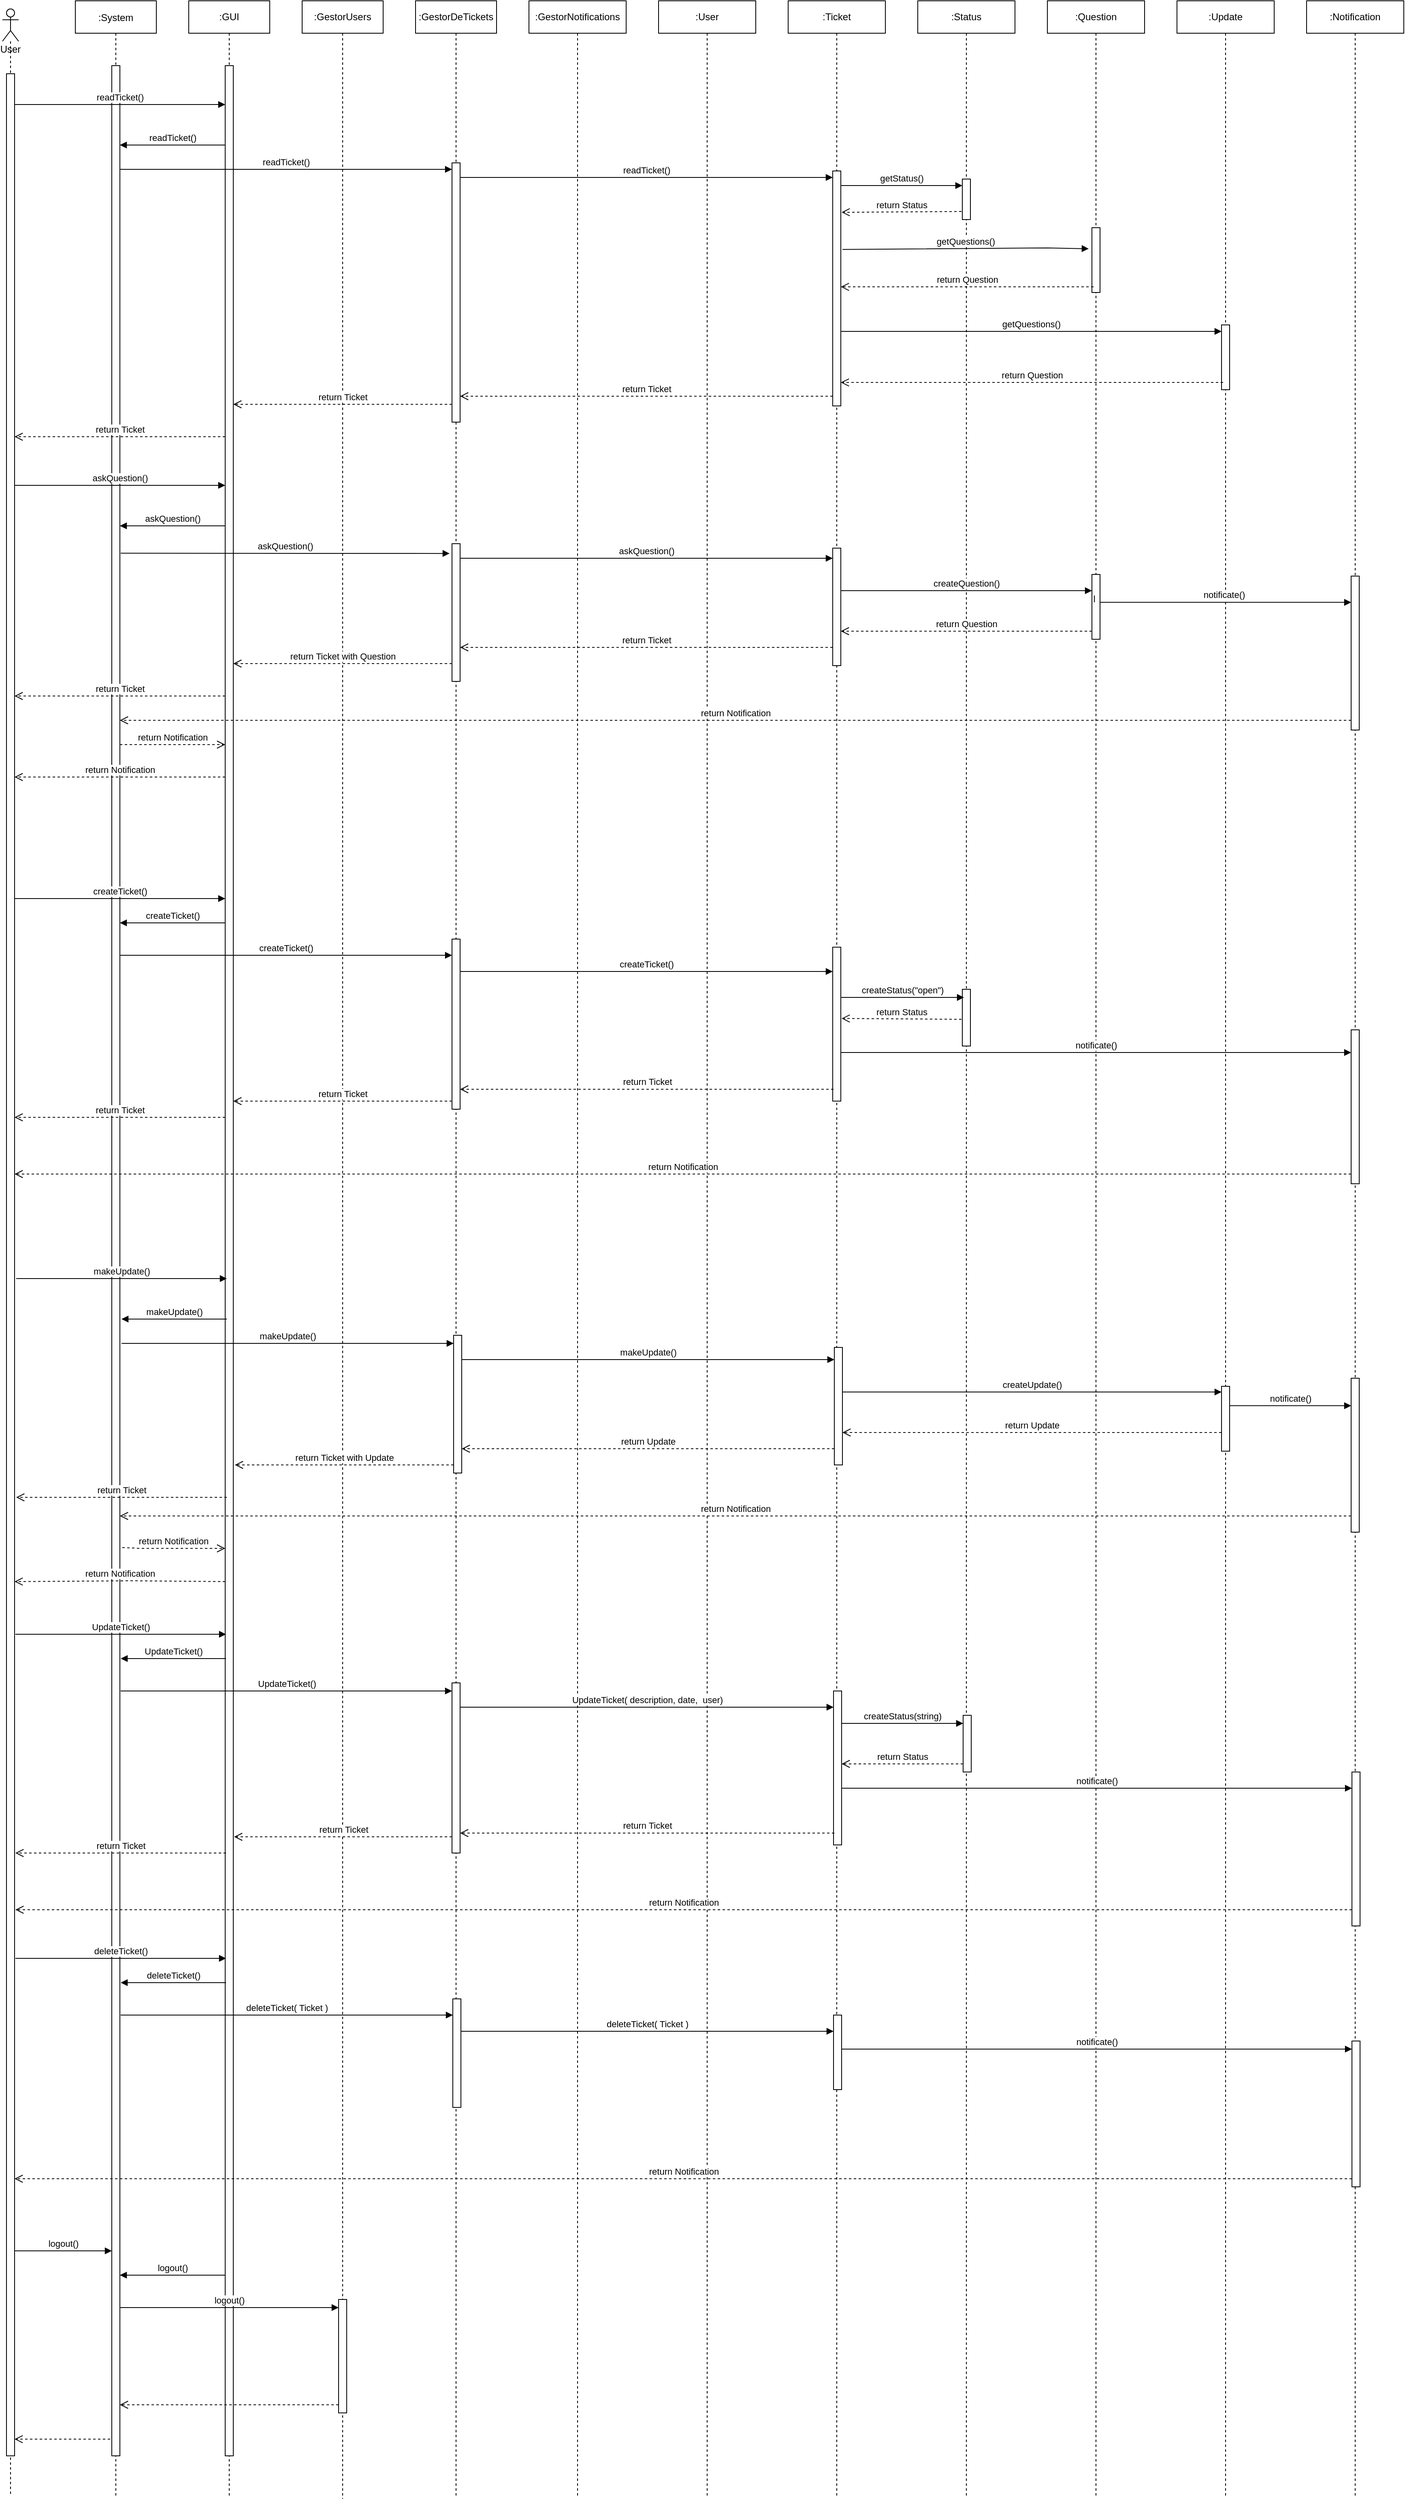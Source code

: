 <mxfile version="15.4.0" type="device"><diagram id="kgpKYQtTHZ0yAKxKKP6v" name="Page-1"><mxGraphModel dx="1541" dy="-559" grid="1" gridSize="10" guides="1" tooltips="1" connect="1" arrows="1" fold="1" page="1" pageScale="1" pageWidth="850" pageHeight="1100" math="0" shadow="0"><root><mxCell id="0"/><mxCell id="1" parent="0"/><mxCell id="5xE8X-DoThazYdW1xudr-2" value=":System" style="shape=umlLifeline;perimeter=lifelinePerimeter;container=1;collapsible=0;recursiveResize=0;rounded=0;shadow=0;strokeWidth=1;" vertex="1" parent="1"><mxGeometry y="1360" width="100" height="3080" as="geometry"/></mxCell><mxCell id="5xE8X-DoThazYdW1xudr-3" value="" style="html=1;points=[];perimeter=orthogonalPerimeter;" vertex="1" parent="5xE8X-DoThazYdW1xudr-2"><mxGeometry x="45" y="80" width="10" height="2950" as="geometry"/></mxCell><mxCell id="5xE8X-DoThazYdW1xudr-7" value=":GUI" style="shape=umlLifeline;perimeter=lifelinePerimeter;whiteSpace=wrap;html=1;container=1;collapsible=0;recursiveResize=0;outlineConnect=0;" vertex="1" parent="1"><mxGeometry x="140" y="1360" width="100" height="3080" as="geometry"/></mxCell><mxCell id="5xE8X-DoThazYdW1xudr-8" value="" style="html=1;points=[];perimeter=orthogonalPerimeter;" vertex="1" parent="5xE8X-DoThazYdW1xudr-7"><mxGeometry x="45" y="80" width="10" height="2950" as="geometry"/></mxCell><mxCell id="5xE8X-DoThazYdW1xudr-10" value="return Notification" style="html=1;verticalAlign=bottom;endArrow=open;dashed=1;endSize=8;rounded=0;" edge="1" parent="5xE8X-DoThazYdW1xudr-7"><mxGeometry relative="1" as="geometry"><mxPoint x="45" y="958" as="sourcePoint"/><mxPoint x="-215.0" y="958" as="targetPoint"/><Array as="points"><mxPoint x="-70" y="958"/></Array></mxGeometry></mxCell><mxCell id="5xE8X-DoThazYdW1xudr-11" value="return Notification" style="html=1;verticalAlign=bottom;endArrow=open;dashed=1;endSize=8;rounded=0;entryX=1;entryY=0.633;entryDx=0;entryDy=0;entryPerimeter=0;" edge="1" parent="5xE8X-DoThazYdW1xudr-7" target="5xE8X-DoThazYdW1xudr-33"><mxGeometry relative="1" as="geometry"><mxPoint x="45" y="1951" as="sourcePoint"/><mxPoint x="-215" y="1950" as="targetPoint"/><Array as="points"><mxPoint x="-70" y="1950"/></Array></mxGeometry></mxCell><mxCell id="5xE8X-DoThazYdW1xudr-13" value=":GestorUsers" style="shape=umlLifeline;perimeter=lifelinePerimeter;whiteSpace=wrap;html=1;container=1;collapsible=0;recursiveResize=0;outlineConnect=0;" vertex="1" parent="1"><mxGeometry x="280" y="1360" width="100" height="3083" as="geometry"/></mxCell><mxCell id="5xE8X-DoThazYdW1xudr-18" value=":GestorDeTickets" style="shape=umlLifeline;perimeter=lifelinePerimeter;whiteSpace=wrap;html=1;container=1;collapsible=0;recursiveResize=0;outlineConnect=0;" vertex="1" parent="1"><mxGeometry x="420" y="1360" width="100" height="3080" as="geometry"/></mxCell><mxCell id="5xE8X-DoThazYdW1xudr-21" value="" style="html=1;points=[];perimeter=orthogonalPerimeter;" vertex="1" parent="5xE8X-DoThazYdW1xudr-18"><mxGeometry x="45" y="200" width="10" height="320" as="geometry"/></mxCell><mxCell id="5xE8X-DoThazYdW1xudr-22" value="" style="html=1;points=[];perimeter=orthogonalPerimeter;" vertex="1" parent="5xE8X-DoThazYdW1xudr-18"><mxGeometry x="45" y="670" width="10" height="170" as="geometry"/></mxCell><mxCell id="5xE8X-DoThazYdW1xudr-23" value="askQuestion()" style="html=1;verticalAlign=bottom;endArrow=block;rounded=0;" edge="1" parent="5xE8X-DoThazYdW1xudr-18"><mxGeometry width="80" relative="1" as="geometry"><mxPoint x="-495" y="598" as="sourcePoint"/><mxPoint x="-235" y="598" as="targetPoint"/><Array as="points"><mxPoint x="-325" y="598"/></Array></mxGeometry></mxCell><mxCell id="5xE8X-DoThazYdW1xudr-24" value="askQuestion()" style="html=1;verticalAlign=bottom;endArrow=block;rounded=0;" edge="1" parent="5xE8X-DoThazYdW1xudr-18"><mxGeometry width="80" relative="1" as="geometry"><mxPoint x="-235" y="648" as="sourcePoint"/><mxPoint x="-365" y="648" as="targetPoint"/><Array as="points"><mxPoint x="-300" y="648"/><mxPoint x="-320" y="648"/></Array></mxGeometry></mxCell><mxCell id="5xE8X-DoThazYdW1xudr-26" value="" style="html=1;points=[];perimeter=orthogonalPerimeter;" vertex="1" parent="5xE8X-DoThazYdW1xudr-18"><mxGeometry x="45" y="1158" width="10" height="210" as="geometry"/></mxCell><mxCell id="5xE8X-DoThazYdW1xudr-114" value="" style="html=1;points=[];perimeter=orthogonalPerimeter;" vertex="1" parent="5xE8X-DoThazYdW1xudr-18"><mxGeometry x="45" y="2076" width="10" height="210" as="geometry"/></mxCell><mxCell id="5xE8X-DoThazYdW1xudr-27" value=":GestorNotifications" style="shape=umlLifeline;perimeter=lifelinePerimeter;whiteSpace=wrap;html=1;container=1;collapsible=0;recursiveResize=0;outlineConnect=0;" vertex="1" parent="1"><mxGeometry x="560" y="1360" width="120" height="3080" as="geometry"/></mxCell><mxCell id="5xE8X-DoThazYdW1xudr-32" value="User" style="shape=umlLifeline;participant=umlActor;perimeter=lifelinePerimeter;whiteSpace=wrap;html=1;container=1;collapsible=0;recursiveResize=0;verticalAlign=top;spacingTop=36;outlineConnect=0;" vertex="1" parent="1"><mxGeometry x="-90" y="1370" width="20" height="3070" as="geometry"/></mxCell><mxCell id="5xE8X-DoThazYdW1xudr-33" value="" style="html=1;points=[];perimeter=orthogonalPerimeter;" vertex="1" parent="5xE8X-DoThazYdW1xudr-32"><mxGeometry x="5" y="80" width="10" height="2940" as="geometry"/></mxCell><mxCell id="5xE8X-DoThazYdW1xudr-35" value=":User" style="shape=umlLifeline;perimeter=lifelinePerimeter;whiteSpace=wrap;html=1;container=1;collapsible=0;recursiveResize=0;outlineConnect=0;" vertex="1" parent="1"><mxGeometry x="720" y="1360" width="120" height="3080" as="geometry"/></mxCell><mxCell id="5xE8X-DoThazYdW1xudr-39" value=":Ticket" style="shape=umlLifeline;perimeter=lifelinePerimeter;whiteSpace=wrap;html=1;container=1;collapsible=0;recursiveResize=0;outlineConnect=0;" vertex="1" parent="1"><mxGeometry x="880" y="1360" width="120" height="3080" as="geometry"/></mxCell><mxCell id="5xE8X-DoThazYdW1xudr-40" value="" style="html=1;points=[];perimeter=orthogonalPerimeter;" vertex="1" parent="5xE8X-DoThazYdW1xudr-39"><mxGeometry x="55" y="210" width="10" height="290" as="geometry"/></mxCell><mxCell id="5xE8X-DoThazYdW1xudr-41" value="" style="html=1;points=[];perimeter=orthogonalPerimeter;" vertex="1" parent="5xE8X-DoThazYdW1xudr-39"><mxGeometry x="55" y="675.5" width="10" height="145" as="geometry"/></mxCell><mxCell id="5xE8X-DoThazYdW1xudr-42" value="" style="html=1;points=[];perimeter=orthogonalPerimeter;" vertex="1" parent="5xE8X-DoThazYdW1xudr-39"><mxGeometry x="55" y="1168" width="10" height="190" as="geometry"/></mxCell><mxCell id="5xE8X-DoThazYdW1xudr-43" value=":Status" style="shape=umlLifeline;perimeter=lifelinePerimeter;whiteSpace=wrap;html=1;container=1;collapsible=0;recursiveResize=0;outlineConnect=0;" vertex="1" parent="1"><mxGeometry x="1040" y="1360" width="120" height="3080" as="geometry"/></mxCell><mxCell id="5xE8X-DoThazYdW1xudr-44" value="" style="html=1;points=[];perimeter=orthogonalPerimeter;" vertex="1" parent="5xE8X-DoThazYdW1xudr-43"><mxGeometry x="55" y="220" width="10" height="50" as="geometry"/></mxCell><mxCell id="5xE8X-DoThazYdW1xudr-47" value="" style="html=1;points=[];perimeter=orthogonalPerimeter;" vertex="1" parent="5xE8X-DoThazYdW1xudr-43"><mxGeometry x="55" y="1220" width="10" height="70" as="geometry"/></mxCell><mxCell id="5xE8X-DoThazYdW1xudr-48" value="createStatus(&quot;open&quot;)" style="html=1;verticalAlign=bottom;endArrow=block;rounded=0;entryX=0.2;entryY=0.143;entryDx=0;entryDy=0;entryPerimeter=0;" edge="1" parent="5xE8X-DoThazYdW1xudr-43" target="5xE8X-DoThazYdW1xudr-47"><mxGeometry width="80" relative="1" as="geometry"><mxPoint x="-95" y="1230" as="sourcePoint"/><mxPoint x="55" y="1228" as="targetPoint"/><Array as="points"/></mxGeometry></mxCell><mxCell id="5xE8X-DoThazYdW1xudr-50" value=":Question" style="shape=umlLifeline;perimeter=lifelinePerimeter;whiteSpace=wrap;html=1;container=1;collapsible=0;recursiveResize=0;outlineConnect=0;" vertex="1" parent="1"><mxGeometry x="1200" y="1360" width="120" height="3080" as="geometry"/></mxCell><mxCell id="5xE8X-DoThazYdW1xudr-51" value="" style="html=1;points=[];perimeter=orthogonalPerimeter;" vertex="1" parent="5xE8X-DoThazYdW1xudr-50"><mxGeometry x="55" y="280" width="10" height="80" as="geometry"/></mxCell><mxCell id="5xE8X-DoThazYdW1xudr-55" value=":Update" style="shape=umlLifeline;perimeter=lifelinePerimeter;whiteSpace=wrap;html=1;container=1;collapsible=0;recursiveResize=0;outlineConnect=0;" vertex="1" parent="1"><mxGeometry x="1360" y="1360" width="120" height="3080" as="geometry"/></mxCell><mxCell id="5xE8X-DoThazYdW1xudr-56" value="" style="html=1;points=[];perimeter=orthogonalPerimeter;" vertex="1" parent="5xE8X-DoThazYdW1xudr-55"><mxGeometry x="55" y="400" width="10" height="80" as="geometry"/></mxCell><mxCell id="5xE8X-DoThazYdW1xudr-57" value="" style="html=1;points=[];perimeter=orthogonalPerimeter;" vertex="1" parent="5xE8X-DoThazYdW1xudr-55"><mxGeometry x="55" y="1710" width="10" height="80" as="geometry"/></mxCell><mxCell id="5xE8X-DoThazYdW1xudr-58" value=":Notification" style="shape=umlLifeline;perimeter=lifelinePerimeter;whiteSpace=wrap;html=1;container=1;collapsible=0;recursiveResize=0;outlineConnect=0;" vertex="1" parent="1"><mxGeometry x="1520" y="1360" width="120" height="3080" as="geometry"/></mxCell><mxCell id="5xE8X-DoThazYdW1xudr-59" value="" style="html=1;points=[];perimeter=orthogonalPerimeter;" vertex="1" parent="5xE8X-DoThazYdW1xudr-58"><mxGeometry x="55" y="710" width="10" height="190" as="geometry"/></mxCell><mxCell id="5xE8X-DoThazYdW1xudr-60" value="" style="html=1;points=[];perimeter=orthogonalPerimeter;" vertex="1" parent="5xE8X-DoThazYdW1xudr-58"><mxGeometry x="55" y="1700" width="10" height="190" as="geometry"/></mxCell><mxCell id="5xE8X-DoThazYdW1xudr-61" value="" style="html=1;points=[];perimeter=orthogonalPerimeter;" vertex="1" parent="5xE8X-DoThazYdW1xudr-58"><mxGeometry x="55" y="1270" width="10" height="190" as="geometry"/></mxCell><mxCell id="5xE8X-DoThazYdW1xudr-74" value="readTicket()" style="html=1;verticalAlign=bottom;endArrow=block;rounded=0;" edge="1" parent="1"><mxGeometry width="80" relative="1" as="geometry"><mxPoint x="-75" y="1488" as="sourcePoint"/><mxPoint x="185" y="1488" as="targetPoint"/><Array as="points"><mxPoint x="95" y="1488"/></Array></mxGeometry></mxCell><mxCell id="5xE8X-DoThazYdW1xudr-75" value="readTicket()" style="html=1;verticalAlign=bottom;endArrow=block;rounded=0;" edge="1" parent="1"><mxGeometry width="80" relative="1" as="geometry"><mxPoint x="185" y="1538" as="sourcePoint"/><mxPoint x="55" y="1538" as="targetPoint"/><Array as="points"><mxPoint x="120" y="1538"/><mxPoint x="100" y="1538"/></Array></mxGeometry></mxCell><mxCell id="5xE8X-DoThazYdW1xudr-76" value="readTicket()" style="html=1;verticalAlign=bottom;endArrow=block;rounded=0;" edge="1" parent="1" target="5xE8X-DoThazYdW1xudr-21"><mxGeometry width="80" relative="1" as="geometry"><mxPoint x="55" y="1568" as="sourcePoint"/><mxPoint x="320" y="1568" as="targetPoint"/><Array as="points"><mxPoint x="230" y="1568"/></Array></mxGeometry></mxCell><mxCell id="5xE8X-DoThazYdW1xudr-77" value="readTicket()" style="html=1;verticalAlign=bottom;endArrow=block;rounded=0;" edge="1" parent="1" source="5xE8X-DoThazYdW1xudr-21" target="5xE8X-DoThazYdW1xudr-40"><mxGeometry width="80" relative="1" as="geometry"><mxPoint x="480.0" y="1578" as="sourcePoint"/><mxPoint x="890" y="1578" as="targetPoint"/><Array as="points"><mxPoint x="655" y="1578"/></Array></mxGeometry></mxCell><mxCell id="5xE8X-DoThazYdW1xudr-78" value="getStatus()" style="html=1;verticalAlign=bottom;endArrow=block;rounded=0;" edge="1" parent="1" source="5xE8X-DoThazYdW1xudr-40" target="5xE8X-DoThazYdW1xudr-44"><mxGeometry width="80" relative="1" as="geometry"><mxPoint x="950" y="1588" as="sourcePoint"/><mxPoint x="1030" y="1558" as="targetPoint"/><Array as="points"><mxPoint x="1020" y="1588"/></Array></mxGeometry></mxCell><mxCell id="5xE8X-DoThazYdW1xudr-79" value="getQuestions()" style="html=1;verticalAlign=bottom;endArrow=block;rounded=0;" edge="1" parent="1" source="5xE8X-DoThazYdW1xudr-40" target="5xE8X-DoThazYdW1xudr-56"><mxGeometry width="80" relative="1" as="geometry"><mxPoint x="980" y="1788" as="sourcePoint"/><mxPoint x="1290" y="1788" as="targetPoint"/><Array as="points"><mxPoint x="1050" y="1768"/><mxPoint x="1350" y="1768"/></Array></mxGeometry></mxCell><mxCell id="5xE8X-DoThazYdW1xudr-80" value="return Ticket" style="html=1;verticalAlign=bottom;endArrow=open;dashed=1;endSize=8;rounded=0;" edge="1" parent="1" source="5xE8X-DoThazYdW1xudr-40" target="5xE8X-DoThazYdW1xudr-21"><mxGeometry relative="1" as="geometry"><mxPoint x="920" y="1838" as="sourcePoint"/><mxPoint x="450" y="1838" as="targetPoint"/><Array as="points"><mxPoint x="770" y="1848"/></Array></mxGeometry></mxCell><mxCell id="5xE8X-DoThazYdW1xudr-81" value="return Ticket" style="html=1;verticalAlign=bottom;endArrow=open;dashed=1;endSize=8;rounded=0;" edge="1" parent="1" source="5xE8X-DoThazYdW1xudr-21"><mxGeometry relative="1" as="geometry"><mxPoint x="945" y="1858" as="sourcePoint"/><mxPoint x="195" y="1858" as="targetPoint"/><Array as="points"><mxPoint x="330" y="1858"/></Array></mxGeometry></mxCell><mxCell id="5xE8X-DoThazYdW1xudr-82" value="return Ticket" style="html=1;verticalAlign=bottom;endArrow=open;dashed=1;endSize=8;rounded=0;" edge="1" parent="1"><mxGeometry relative="1" as="geometry"><mxPoint x="185" y="1898" as="sourcePoint"/><mxPoint x="-75" y="1898" as="targetPoint"/><Array as="points"><mxPoint x="50" y="1898"/></Array></mxGeometry></mxCell><mxCell id="5xE8X-DoThazYdW1xudr-83" value="askQuestion()" style="html=1;verticalAlign=bottom;endArrow=block;rounded=0;" edge="1" parent="1" source="5xE8X-DoThazYdW1xudr-22" target="5xE8X-DoThazYdW1xudr-41"><mxGeometry width="80" relative="1" as="geometry"><mxPoint x="510" y="2048" as="sourcePoint"/><mxPoint x="920" y="2048" as="targetPoint"/><Array as="points"><mxPoint x="685" y="2048"/></Array></mxGeometry></mxCell><mxCell id="5xE8X-DoThazYdW1xudr-84" value="createQuestion()" style="html=1;verticalAlign=bottom;endArrow=block;rounded=0;" edge="1" parent="1" source="5xE8X-DoThazYdW1xudr-41" target="5xE8X-DoThazYdW1xudr-54"><mxGeometry width="80" relative="1" as="geometry"><mxPoint x="840" y="2088" as="sourcePoint"/><mxPoint x="1300" y="2088" as="targetPoint"/><Array as="points"><mxPoint x="1050" y="2088"/></Array></mxGeometry></mxCell><mxCell id="5xE8X-DoThazYdW1xudr-85" value="return Question" style="html=1;verticalAlign=bottom;endArrow=open;dashed=1;endSize=8;rounded=0;" edge="1" parent="1" source="5xE8X-DoThazYdW1xudr-54" target="5xE8X-DoThazYdW1xudr-41"><mxGeometry relative="1" as="geometry"><mxPoint x="1240" y="2138" as="sourcePoint"/><mxPoint x="780" y="2138" as="targetPoint"/><Array as="points"><mxPoint x="1075" y="2138"/></Array></mxGeometry></mxCell><mxCell id="5xE8X-DoThazYdW1xudr-86" value="return Ticket" style="html=1;verticalAlign=bottom;endArrow=open;dashed=1;endSize=8;rounded=0;" edge="1" parent="1" source="5xE8X-DoThazYdW1xudr-41" target="5xE8X-DoThazYdW1xudr-22"><mxGeometry relative="1" as="geometry"><mxPoint x="810" y="2158" as="sourcePoint"/><mxPoint x="500" y="2158" as="targetPoint"/><Array as="points"><mxPoint x="630" y="2158"/></Array></mxGeometry></mxCell><mxCell id="5xE8X-DoThazYdW1xudr-87" value="return Ticket with Question" style="html=1;verticalAlign=bottom;endArrow=open;dashed=1;endSize=8;rounded=0;" edge="1" parent="1" source="5xE8X-DoThazYdW1xudr-22"><mxGeometry relative="1" as="geometry"><mxPoint x="945" y="2318" as="sourcePoint"/><mxPoint x="195" y="2178" as="targetPoint"/><Array as="points"><mxPoint x="320" y="2178"/></Array></mxGeometry></mxCell><mxCell id="5xE8X-DoThazYdW1xudr-88" value="return Ticket" style="html=1;verticalAlign=bottom;endArrow=open;dashed=1;endSize=8;rounded=0;" edge="1" parent="1"><mxGeometry relative="1" as="geometry"><mxPoint x="185" y="2218" as="sourcePoint"/><mxPoint x="-75" y="2218" as="targetPoint"/><Array as="points"><mxPoint x="70" y="2218"/></Array></mxGeometry></mxCell><mxCell id="5xE8X-DoThazYdW1xudr-89" value="" style="html=1;points=[];perimeter=orthogonalPerimeter;" vertex="1" parent="1"><mxGeometry x="467" y="3007" width="10" height="170" as="geometry"/></mxCell><mxCell id="5xE8X-DoThazYdW1xudr-90" value="makeUpdate()" style="html=1;verticalAlign=bottom;endArrow=block;rounded=0;" edge="1" parent="1"><mxGeometry width="80" relative="1" as="geometry"><mxPoint x="-73" y="2937" as="sourcePoint"/><mxPoint x="187" y="2937" as="targetPoint"/><Array as="points"><mxPoint x="97" y="2937"/></Array></mxGeometry></mxCell><mxCell id="5xE8X-DoThazYdW1xudr-91" value="makeUpdate()" style="html=1;verticalAlign=bottom;endArrow=block;rounded=0;" edge="1" parent="1"><mxGeometry width="80" relative="1" as="geometry"><mxPoint x="187" y="2987" as="sourcePoint"/><mxPoint x="57" y="2987" as="targetPoint"/><Array as="points"><mxPoint x="122" y="2987"/><mxPoint x="102" y="2987"/></Array></mxGeometry></mxCell><mxCell id="5xE8X-DoThazYdW1xudr-92" value="makeUpdate()" style="html=1;verticalAlign=bottom;endArrow=block;rounded=0;" edge="1" parent="1" target="5xE8X-DoThazYdW1xudr-89"><mxGeometry width="80" relative="1" as="geometry"><mxPoint x="57" y="3017" as="sourcePoint"/><mxPoint x="-98" y="2977" as="targetPoint"/><Array as="points"><mxPoint x="232" y="3017"/></Array></mxGeometry></mxCell><mxCell id="5xE8X-DoThazYdW1xudr-93" value="" style="html=1;points=[];perimeter=orthogonalPerimeter;" vertex="1" parent="1"><mxGeometry x="937" y="3022" width="10" height="145" as="geometry"/></mxCell><mxCell id="5xE8X-DoThazYdW1xudr-94" value="makeUpdate()" style="html=1;verticalAlign=bottom;endArrow=block;rounded=0;" edge="1" parent="1" source="5xE8X-DoThazYdW1xudr-89" target="5xE8X-DoThazYdW1xudr-93"><mxGeometry width="80" relative="1" as="geometry"><mxPoint x="512" y="3037" as="sourcePoint"/><mxPoint x="922" y="3037" as="targetPoint"/><Array as="points"><mxPoint x="687" y="3037"/></Array></mxGeometry></mxCell><mxCell id="5xE8X-DoThazYdW1xudr-95" value="createUpdate()" style="html=1;verticalAlign=bottom;endArrow=block;rounded=0;" edge="1" parent="1" source="5xE8X-DoThazYdW1xudr-93" target="5xE8X-DoThazYdW1xudr-57"><mxGeometry width="80" relative="1" as="geometry"><mxPoint x="842" y="3077" as="sourcePoint"/><mxPoint x="1302" y="3077" as="targetPoint"/><Array as="points"><mxPoint x="1052" y="3077"/></Array></mxGeometry></mxCell><mxCell id="5xE8X-DoThazYdW1xudr-96" value="return Update" style="html=1;verticalAlign=bottom;endArrow=open;dashed=1;endSize=8;rounded=0;" edge="1" parent="1" source="5xE8X-DoThazYdW1xudr-57" target="5xE8X-DoThazYdW1xudr-93"><mxGeometry relative="1" as="geometry"><mxPoint x="1242" y="3127" as="sourcePoint"/><mxPoint x="782" y="3127" as="targetPoint"/><Array as="points"><mxPoint x="1077" y="3127"/></Array></mxGeometry></mxCell><mxCell id="5xE8X-DoThazYdW1xudr-97" value="return Update" style="html=1;verticalAlign=bottom;endArrow=open;dashed=1;endSize=8;rounded=0;" edge="1" parent="1" source="5xE8X-DoThazYdW1xudr-93" target="5xE8X-DoThazYdW1xudr-89"><mxGeometry relative="1" as="geometry"><mxPoint x="812" y="3147" as="sourcePoint"/><mxPoint x="502" y="3147" as="targetPoint"/><Array as="points"><mxPoint x="632" y="3147"/></Array></mxGeometry></mxCell><mxCell id="5xE8X-DoThazYdW1xudr-98" value="return Ticket with Update" style="html=1;verticalAlign=bottom;endArrow=open;dashed=1;endSize=8;rounded=0;" edge="1" parent="1" source="5xE8X-DoThazYdW1xudr-89"><mxGeometry relative="1" as="geometry"><mxPoint x="947" y="3307" as="sourcePoint"/><mxPoint x="197" y="3167" as="targetPoint"/><Array as="points"><mxPoint x="322" y="3167"/></Array></mxGeometry></mxCell><mxCell id="5xE8X-DoThazYdW1xudr-99" value="return Ticket" style="html=1;verticalAlign=bottom;endArrow=open;dashed=1;endSize=8;rounded=0;" edge="1" parent="1"><mxGeometry relative="1" as="geometry"><mxPoint x="187" y="3207" as="sourcePoint"/><mxPoint x="-73" y="3207" as="targetPoint"/><Array as="points"><mxPoint x="72" y="3207"/></Array></mxGeometry></mxCell><mxCell id="5xE8X-DoThazYdW1xudr-100" value="notificate()" style="html=1;verticalAlign=bottom;endArrow=block;rounded=0;startArrow=none;" edge="1" parent="1" target="5xE8X-DoThazYdW1xudr-59" source="5xE8X-DoThazYdW1xudr-50"><mxGeometry width="80" relative="1" as="geometry"><mxPoint x="1258.0" y="2102.41" as="sourcePoint"/><mxPoint x="1585" y="2102.41" as="targetPoint"/><Array as="points"><mxPoint x="1380" y="2102.41"/></Array></mxGeometry></mxCell><mxCell id="5xE8X-DoThazYdW1xudr-101" value="return Notification" style="html=1;verticalAlign=bottom;endArrow=open;dashed=1;endSize=8;rounded=0;" edge="1" parent="1" source="5xE8X-DoThazYdW1xudr-59"><mxGeometry relative="1" as="geometry"><mxPoint x="1575" y="2248" as="sourcePoint"/><mxPoint x="55" y="2248" as="targetPoint"/><Array as="points"><mxPoint x="1395" y="2248"/></Array></mxGeometry></mxCell><mxCell id="5xE8X-DoThazYdW1xudr-102" value="return Notification" style="html=1;verticalAlign=bottom;endArrow=open;dashed=1;endSize=8;rounded=0;" edge="1" parent="1"><mxGeometry relative="1" as="geometry"><mxPoint x="55" y="2278" as="sourcePoint"/><mxPoint x="185" y="2278" as="targetPoint"/><Array as="points"><mxPoint x="80" y="2278"/><mxPoint x="110" y="2278"/></Array></mxGeometry></mxCell><mxCell id="5xE8X-DoThazYdW1xudr-103" value="notificate()" style="html=1;verticalAlign=bottom;endArrow=block;rounded=0;" edge="1" parent="1" source="5xE8X-DoThazYdW1xudr-57" target="5xE8X-DoThazYdW1xudr-60"><mxGeometry width="80" relative="1" as="geometry"><mxPoint x="1310" y="3093.88" as="sourcePoint"/><mxPoint x="1625.75" y="3093.88" as="targetPoint"/><Array as="points"><mxPoint x="1430.75" y="3093.88"/></Array></mxGeometry></mxCell><mxCell id="5xE8X-DoThazYdW1xudr-104" value="return Notification" style="html=1;verticalAlign=bottom;endArrow=open;dashed=1;endSize=8;rounded=0;" edge="1" parent="1" source="5xE8X-DoThazYdW1xudr-60"><mxGeometry relative="1" as="geometry"><mxPoint x="1540" y="3230" as="sourcePoint"/><mxPoint x="55" y="3230.0" as="targetPoint"/><Array as="points"><mxPoint x="1360" y="3230"/></Array></mxGeometry></mxCell><mxCell id="5xE8X-DoThazYdW1xudr-105" value="createTicket()" style="html=1;verticalAlign=bottom;endArrow=block;rounded=0;" edge="1" parent="1"><mxGeometry width="80" relative="1" as="geometry"><mxPoint x="-75" y="2468" as="sourcePoint"/><mxPoint x="185" y="2468" as="targetPoint"/><Array as="points"><mxPoint x="130" y="2468"/></Array></mxGeometry></mxCell><mxCell id="5xE8X-DoThazYdW1xudr-106" value="createTicket()" style="html=1;verticalAlign=bottom;endArrow=block;rounded=0;" edge="1" parent="1"><mxGeometry width="80" relative="1" as="geometry"><mxPoint x="185" y="2498" as="sourcePoint"/><mxPoint x="55" y="2498" as="targetPoint"/><Array as="points"><mxPoint x="170" y="2498"/><mxPoint x="125" y="2498"/><mxPoint x="105" y="2498"/></Array></mxGeometry></mxCell><mxCell id="5xE8X-DoThazYdW1xudr-107" value="createTicket()" style="html=1;verticalAlign=bottom;endArrow=block;rounded=0;" edge="1" parent="1" target="5xE8X-DoThazYdW1xudr-26"><mxGeometry width="80" relative="1" as="geometry"><mxPoint x="55" y="2538" as="sourcePoint"/><mxPoint x="470" y="2538" as="targetPoint"/><Array as="points"><mxPoint x="235" y="2538"/></Array></mxGeometry></mxCell><mxCell id="5xE8X-DoThazYdW1xudr-108" value="createTicket()" style="html=1;verticalAlign=bottom;endArrow=block;rounded=0;" edge="1" parent="1" source="5xE8X-DoThazYdW1xudr-26" target="5xE8X-DoThazYdW1xudr-42"><mxGeometry width="80" relative="1" as="geometry"><mxPoint x="500" y="2558" as="sourcePoint"/><mxPoint x="910" y="2558" as="targetPoint"/><Array as="points"><mxPoint x="680" y="2558"/></Array></mxGeometry></mxCell><mxCell id="5xE8X-DoThazYdW1xudr-109" value="notificate()" style="html=1;verticalAlign=bottom;endArrow=block;rounded=0;" edge="1" parent="1" source="5xE8X-DoThazYdW1xudr-42" target="5xE8X-DoThazYdW1xudr-61"><mxGeometry width="80" relative="1" as="geometry"><mxPoint x="950" y="2658" as="sourcePoint"/><mxPoint x="1410" y="2658" as="targetPoint"/><Array as="points"><mxPoint x="1155" y="2658"/></Array></mxGeometry></mxCell><mxCell id="5xE8X-DoThazYdW1xudr-110" value="return Ticket" style="html=1;verticalAlign=bottom;endArrow=open;dashed=1;endSize=8;rounded=0;exitX=0.1;exitY=0.923;exitDx=0;exitDy=0;exitPerimeter=0;" edge="1" parent="1" source="5xE8X-DoThazYdW1xudr-42" target="5xE8X-DoThazYdW1xudr-26"><mxGeometry relative="1" as="geometry"><mxPoint x="1105" y="2638" as="sourcePoint"/><mxPoint x="955" y="2638" as="targetPoint"/></mxGeometry></mxCell><mxCell id="5xE8X-DoThazYdW1xudr-111" value="return Ticket" style="html=1;verticalAlign=bottom;endArrow=open;dashed=1;endSize=8;rounded=0;" edge="1" parent="1" source="5xE8X-DoThazYdW1xudr-26"><mxGeometry relative="1" as="geometry"><mxPoint x="461.0" y="2723.37" as="sourcePoint"/><mxPoint x="195" y="2718" as="targetPoint"/><Array as="points"><mxPoint x="390" y="2718"/></Array></mxGeometry></mxCell><mxCell id="5xE8X-DoThazYdW1xudr-112" value="return Ticket" style="html=1;verticalAlign=bottom;endArrow=open;dashed=1;endSize=8;rounded=0;" edge="1" parent="1"><mxGeometry relative="1" as="geometry"><mxPoint x="185" y="2738" as="sourcePoint"/><mxPoint x="-75" y="2738" as="targetPoint"/><Array as="points"><mxPoint x="110" y="2738"/></Array></mxGeometry></mxCell><mxCell id="5xE8X-DoThazYdW1xudr-113" value="return Notification" style="html=1;verticalAlign=bottom;endArrow=open;dashed=1;endSize=8;rounded=0;" edge="1" parent="1" source="5xE8X-DoThazYdW1xudr-61"><mxGeometry relative="1" as="geometry"><mxPoint x="1560" y="2808" as="sourcePoint"/><mxPoint x="-75" y="2808" as="targetPoint"/><Array as="points"><mxPoint x="1380" y="2808"/></Array></mxGeometry></mxCell><mxCell id="5xE8X-DoThazYdW1xudr-115" value="" style="html=1;points=[];perimeter=orthogonalPerimeter;" vertex="1" parent="1"><mxGeometry x="936" y="3446" width="10" height="190" as="geometry"/></mxCell><mxCell id="5xE8X-DoThazYdW1xudr-116" value="" style="html=1;points=[];perimeter=orthogonalPerimeter;" vertex="1" parent="1"><mxGeometry x="1096" y="3476" width="10" height="70" as="geometry"/></mxCell><mxCell id="5xE8X-DoThazYdW1xudr-117" value="createStatus(string)" style="html=1;verticalAlign=bottom;endArrow=block;rounded=0;" edge="1" parent="1"><mxGeometry width="80" relative="1" as="geometry"><mxPoint x="946" y="3486" as="sourcePoint"/><mxPoint x="1096" y="3486" as="targetPoint"/><Array as="points"><mxPoint x="1021" y="3486"/></Array></mxGeometry></mxCell><mxCell id="5xE8X-DoThazYdW1xudr-118" value="return Status" style="html=1;verticalAlign=bottom;endArrow=open;dashed=1;endSize=8;rounded=0;" edge="1" parent="1" target="5xE8X-DoThazYdW1xudr-115"><mxGeometry relative="1" as="geometry"><mxPoint x="1096" y="3536" as="sourcePoint"/><mxPoint x="-24" y="3496" as="targetPoint"/></mxGeometry></mxCell><mxCell id="5xE8X-DoThazYdW1xudr-119" value="" style="html=1;points=[];perimeter=orthogonalPerimeter;" vertex="1" parent="1"><mxGeometry x="1576" y="3546" width="10" height="190" as="geometry"/></mxCell><mxCell id="5xE8X-DoThazYdW1xudr-120" value="UpdateTicket()" style="html=1;verticalAlign=bottom;endArrow=block;rounded=0;" edge="1" parent="1"><mxGeometry width="80" relative="1" as="geometry"><mxPoint x="-74" y="3376" as="sourcePoint"/><mxPoint x="186" y="3376" as="targetPoint"/><Array as="points"><mxPoint x="131" y="3376"/></Array></mxGeometry></mxCell><mxCell id="5xE8X-DoThazYdW1xudr-121" value="UpdateTicket()" style="html=1;verticalAlign=bottom;endArrow=block;rounded=0;" edge="1" parent="1"><mxGeometry width="80" relative="1" as="geometry"><mxPoint x="186" y="3406" as="sourcePoint"/><mxPoint x="56" y="3406" as="targetPoint"/><Array as="points"><mxPoint x="171" y="3406"/><mxPoint x="126" y="3406"/><mxPoint x="106" y="3406"/></Array></mxGeometry></mxCell><mxCell id="5xE8X-DoThazYdW1xudr-122" value="UpdateTicket()" style="html=1;verticalAlign=bottom;endArrow=block;rounded=0;" edge="1" parent="1" target="5xE8X-DoThazYdW1xudr-114"><mxGeometry width="80" relative="1" as="geometry"><mxPoint x="56" y="3446" as="sourcePoint"/><mxPoint x="471" y="3446" as="targetPoint"/><Array as="points"><mxPoint x="236" y="3446"/></Array></mxGeometry></mxCell><mxCell id="5xE8X-DoThazYdW1xudr-123" value="UpdateTicket( description, date,&amp;nbsp; user)" style="html=1;verticalAlign=bottom;endArrow=block;rounded=0;" edge="1" parent="1" source="5xE8X-DoThazYdW1xudr-114" target="5xE8X-DoThazYdW1xudr-115"><mxGeometry width="80" relative="1" as="geometry"><mxPoint x="501" y="3466" as="sourcePoint"/><mxPoint x="911" y="3466" as="targetPoint"/><Array as="points"><mxPoint x="681" y="3466"/></Array></mxGeometry></mxCell><mxCell id="5xE8X-DoThazYdW1xudr-124" value="notificate()" style="html=1;verticalAlign=bottom;endArrow=block;rounded=0;" edge="1" parent="1" source="5xE8X-DoThazYdW1xudr-115" target="5xE8X-DoThazYdW1xudr-119"><mxGeometry width="80" relative="1" as="geometry"><mxPoint x="951" y="3566" as="sourcePoint"/><mxPoint x="1411" y="3566" as="targetPoint"/><Array as="points"><mxPoint x="1156" y="3566"/></Array></mxGeometry></mxCell><mxCell id="5xE8X-DoThazYdW1xudr-125" value="return Ticket" style="html=1;verticalAlign=bottom;endArrow=open;dashed=1;endSize=8;rounded=0;exitX=0.1;exitY=0.923;exitDx=0;exitDy=0;exitPerimeter=0;" edge="1" parent="1" source="5xE8X-DoThazYdW1xudr-115" target="5xE8X-DoThazYdW1xudr-114"><mxGeometry relative="1" as="geometry"><mxPoint x="1106" y="3546" as="sourcePoint"/><mxPoint x="956" y="3546" as="targetPoint"/></mxGeometry></mxCell><mxCell id="5xE8X-DoThazYdW1xudr-126" value="return Ticket" style="html=1;verticalAlign=bottom;endArrow=open;dashed=1;endSize=8;rounded=0;" edge="1" parent="1" source="5xE8X-DoThazYdW1xudr-114"><mxGeometry relative="1" as="geometry"><mxPoint x="462.0" y="3631.37" as="sourcePoint"/><mxPoint x="196" y="3626" as="targetPoint"/><Array as="points"><mxPoint x="391" y="3626"/></Array></mxGeometry></mxCell><mxCell id="5xE8X-DoThazYdW1xudr-127" value="return Ticket" style="html=1;verticalAlign=bottom;endArrow=open;dashed=1;endSize=8;rounded=0;" edge="1" parent="1"><mxGeometry relative="1" as="geometry"><mxPoint x="186" y="3646" as="sourcePoint"/><mxPoint x="-74" y="3646" as="targetPoint"/><Array as="points"><mxPoint x="111" y="3646"/></Array></mxGeometry></mxCell><mxCell id="5xE8X-DoThazYdW1xudr-128" value="return Notification" style="html=1;verticalAlign=bottom;endArrow=open;dashed=1;endSize=8;rounded=0;" edge="1" parent="1" source="5xE8X-DoThazYdW1xudr-119"><mxGeometry relative="1" as="geometry"><mxPoint x="1561" y="3716" as="sourcePoint"/><mxPoint x="-74" y="3716" as="targetPoint"/><Array as="points"><mxPoint x="1381" y="3716"/></Array></mxGeometry></mxCell><mxCell id="5xE8X-DoThazYdW1xudr-129" value="" style="html=1;points=[];perimeter=orthogonalPerimeter;" vertex="1" parent="1"><mxGeometry x="466" y="3826" width="10" height="134" as="geometry"/></mxCell><mxCell id="5xE8X-DoThazYdW1xudr-130" value="" style="html=1;points=[];perimeter=orthogonalPerimeter;" vertex="1" parent="1"><mxGeometry x="936" y="3846" width="10" height="92" as="geometry"/></mxCell><mxCell id="5xE8X-DoThazYdW1xudr-131" value="" style="html=1;points=[];perimeter=orthogonalPerimeter;" vertex="1" parent="1"><mxGeometry x="1576" y="3878" width="10" height="180" as="geometry"/></mxCell><mxCell id="5xE8X-DoThazYdW1xudr-132" value="deleteTicket()" style="html=1;verticalAlign=bottom;endArrow=block;rounded=0;" edge="1" parent="1"><mxGeometry width="80" relative="1" as="geometry"><mxPoint x="-74" y="3776" as="sourcePoint"/><mxPoint x="186" y="3776" as="targetPoint"/><Array as="points"><mxPoint x="131" y="3776"/></Array></mxGeometry></mxCell><mxCell id="5xE8X-DoThazYdW1xudr-133" value="deleteTicket()" style="html=1;verticalAlign=bottom;endArrow=block;rounded=0;" edge="1" parent="1"><mxGeometry width="80" relative="1" as="geometry"><mxPoint x="186" y="3806" as="sourcePoint"/><mxPoint x="56" y="3806" as="targetPoint"/><Array as="points"><mxPoint x="171" y="3806"/><mxPoint x="126" y="3806"/><mxPoint x="106" y="3806"/></Array></mxGeometry></mxCell><mxCell id="5xE8X-DoThazYdW1xudr-134" value="deleteTicket( Ticket )" style="html=1;verticalAlign=bottom;endArrow=block;rounded=0;" edge="1" parent="1" target="5xE8X-DoThazYdW1xudr-129"><mxGeometry width="80" relative="1" as="geometry"><mxPoint x="56" y="3846" as="sourcePoint"/><mxPoint x="471" y="3846" as="targetPoint"/><Array as="points"><mxPoint x="236" y="3846"/></Array></mxGeometry></mxCell><mxCell id="5xE8X-DoThazYdW1xudr-135" value="deleteTicket( Ticket )" style="html=1;verticalAlign=bottom;endArrow=block;rounded=0;" edge="1" parent="1" source="5xE8X-DoThazYdW1xudr-129" target="5xE8X-DoThazYdW1xudr-130"><mxGeometry width="80" relative="1" as="geometry"><mxPoint x="501" y="3866" as="sourcePoint"/><mxPoint x="911" y="3866" as="targetPoint"/><Array as="points"><mxPoint x="681" y="3866"/></Array></mxGeometry></mxCell><mxCell id="5xE8X-DoThazYdW1xudr-136" value="notificate()" style="html=1;verticalAlign=bottom;endArrow=block;rounded=0;" edge="1" parent="1" source="5xE8X-DoThazYdW1xudr-130" target="5xE8X-DoThazYdW1xudr-131"><mxGeometry width="80" relative="1" as="geometry"><mxPoint x="951" y="3966" as="sourcePoint"/><mxPoint x="1411" y="3966" as="targetPoint"/><Array as="points"><mxPoint x="1140" y="3888"/><mxPoint x="1300" y="3888"/></Array></mxGeometry></mxCell><mxCell id="5xE8X-DoThazYdW1xudr-137" value="return Notification" style="html=1;verticalAlign=bottom;endArrow=open;dashed=1;endSize=8;rounded=0;" edge="1" parent="1" source="5xE8X-DoThazYdW1xudr-131"><mxGeometry relative="1" as="geometry"><mxPoint x="1561" y="4116" as="sourcePoint"/><mxPoint x="-75" y="4048" as="targetPoint"/><Array as="points"><mxPoint x="1340" y="4048"/><mxPoint x="1020" y="4048"/></Array></mxGeometry></mxCell><mxCell id="5xE8X-DoThazYdW1xudr-139" value="" style="html=1;points=[];perimeter=orthogonalPerimeter;" vertex="1" parent="1"><mxGeometry x="325" y="4197" width="10" height="140" as="geometry"/></mxCell><mxCell id="5xE8X-DoThazYdW1xudr-140" value="" style="html=1;verticalAlign=bottom;endArrow=open;dashed=1;endSize=8;rounded=0;" edge="1" parent="1"><mxGeometry relative="1" as="geometry"><mxPoint x="325" y="4327" as="sourcePoint"/><mxPoint x="55" y="4327" as="targetPoint"/></mxGeometry></mxCell><mxCell id="5xE8X-DoThazYdW1xudr-141" value="logout()" style="html=1;verticalAlign=bottom;endArrow=block;rounded=0;" edge="1" parent="1"><mxGeometry width="80" relative="1" as="geometry"><mxPoint x="185" y="4167" as="sourcePoint"/><mxPoint x="55" y="4167" as="targetPoint"/><Array as="points"><mxPoint x="150" y="4167"/></Array></mxGeometry></mxCell><mxCell id="5xE8X-DoThazYdW1xudr-142" value="logout()" style="html=1;verticalAlign=bottom;endArrow=block;rounded=0;" edge="1" parent="1" target="5xE8X-DoThazYdW1xudr-139"><mxGeometry width="80" relative="1" as="geometry"><mxPoint x="55" y="4207" as="sourcePoint"/><mxPoint x="320" y="4197" as="targetPoint"/><Array as="points"><mxPoint x="280" y="4207"/></Array></mxGeometry></mxCell><mxCell id="5xE8X-DoThazYdW1xudr-143" value="logout()" style="html=1;verticalAlign=bottom;endArrow=block;rounded=0;" edge="1" parent="1"><mxGeometry relative="1" as="geometry"><mxPoint x="-75" y="4137" as="sourcePoint"/><mxPoint x="45" y="4137" as="targetPoint"/><Array as="points"><mxPoint x="25" y="4137"/></Array></mxGeometry></mxCell><mxCell id="5xE8X-DoThazYdW1xudr-5" value="" style="html=1;verticalAlign=bottom;endArrow=open;dashed=1;endSize=8;rounded=0;exitX=-0.2;exitY=0.993;exitDx=0;exitDy=0;exitPerimeter=0;entryX=1;entryY=0.993;entryDx=0;entryDy=0;entryPerimeter=0;" edge="1" parent="1" source="5xE8X-DoThazYdW1xudr-3" target="5xE8X-DoThazYdW1xudr-33"><mxGeometry relative="1" as="geometry"><mxPoint x="45" y="4359" as="sourcePoint"/><mxPoint x="-80" y="4363" as="targetPoint"/></mxGeometry></mxCell><mxCell id="5xE8X-DoThazYdW1xudr-12" value="return Notification" style="html=1;verticalAlign=bottom;endArrow=open;dashed=1;endSize=8;rounded=0;exitX=1.3;exitY=0.62;exitDx=0;exitDy=0;exitPerimeter=0;" edge="1" parent="1" source="5xE8X-DoThazYdW1xudr-3" target="5xE8X-DoThazYdW1xudr-8"><mxGeometry relative="1" as="geometry"><mxPoint x="55" y="3270" as="sourcePoint"/><mxPoint x="190" y="3270" as="targetPoint"/><Array as="points"><mxPoint x="80" y="3270"/><mxPoint x="110" y="3270"/></Array></mxGeometry></mxCell><mxCell id="5xE8X-DoThazYdW1xudr-25" value="askQuestion()" style="html=1;verticalAlign=bottom;endArrow=block;rounded=0;exitX=1.1;exitY=0.204;exitDx=0;exitDy=0;exitPerimeter=0;entryX=-0.3;entryY=0.071;entryDx=0;entryDy=0;entryPerimeter=0;" edge="1" parent="1" target="5xE8X-DoThazYdW1xudr-22" source="5xE8X-DoThazYdW1xudr-3"><mxGeometry width="80" relative="1" as="geometry"><mxPoint x="55" y="3348" as="sourcePoint"/><mxPoint x="320" y="3348" as="targetPoint"/><Array as="points"/></mxGeometry></mxCell><mxCell id="5xE8X-DoThazYdW1xudr-52" value="return Question" style="html=1;verticalAlign=bottom;endArrow=open;dashed=1;endSize=8;rounded=0;exitX=0.2;exitY=0.913;exitDx=0;exitDy=0;exitPerimeter=0;" edge="1" parent="1" target="5xE8X-DoThazYdW1xudr-40" source="5xE8X-DoThazYdW1xudr-51"><mxGeometry relative="1" as="geometry"><mxPoint x="1255" y="3038" as="sourcePoint"/><mxPoint x="1105" y="3038" as="targetPoint"/></mxGeometry></mxCell><mxCell id="5xE8X-DoThazYdW1xudr-54" value="" style="html=1;points=[];perimeter=orthogonalPerimeter;" vertex="1" parent="1"><mxGeometry x="1255" y="2068" width="10" height="80" as="geometry"/></mxCell><mxCell id="5xE8X-DoThazYdW1xudr-150" value="" style="html=1;verticalAlign=bottom;endArrow=none;rounded=0;" edge="1" parent="1" target="5xE8X-DoThazYdW1xudr-54"><mxGeometry width="80" relative="1" as="geometry"><mxPoint x="1258.0" y="2102.41" as="sourcePoint"/><mxPoint x="1575" y="2102.41" as="targetPoint"/><Array as="points"/></mxGeometry></mxCell><mxCell id="5xE8X-DoThazYdW1xudr-53" value="return Question" style="html=1;verticalAlign=bottom;endArrow=open;dashed=1;endSize=8;rounded=0;exitX=0.2;exitY=0.888;exitDx=0;exitDy=0;exitPerimeter=0;" edge="1" parent="1" target="5xE8X-DoThazYdW1xudr-40" source="5xE8X-DoThazYdW1xudr-56"><mxGeometry relative="1" as="geometry"><mxPoint x="1415" y="3148" as="sourcePoint"/><mxPoint x="1105" y="3148" as="targetPoint"/></mxGeometry></mxCell><mxCell id="5xE8X-DoThazYdW1xudr-45" value="return Status" style="html=1;verticalAlign=bottom;endArrow=open;dashed=1;endSize=8;rounded=0;exitX=-0.1;exitY=0.8;exitDx=0;exitDy=0;exitPerimeter=0;entryX=1.1;entryY=0.176;entryDx=0;entryDy=0;entryPerimeter=0;" edge="1" parent="1" target="5xE8X-DoThazYdW1xudr-40" source="5xE8X-DoThazYdW1xudr-44"><mxGeometry relative="1" as="geometry"><mxPoint x="1095" y="1605" as="sourcePoint"/><mxPoint x="945" y="1605" as="targetPoint"/></mxGeometry></mxCell><mxCell id="5xE8X-DoThazYdW1xudr-46" value="getQuestions()" style="html=1;verticalAlign=bottom;endArrow=block;rounded=0;exitX=1.2;exitY=0.334;exitDx=0;exitDy=0;exitPerimeter=0;entryX=-0.4;entryY=0.325;entryDx=0;entryDy=0;entryPerimeter=0;" edge="1" parent="1" target="5xE8X-DoThazYdW1xudr-51" source="5xE8X-DoThazYdW1xudr-40"><mxGeometry width="80" relative="1" as="geometry"><mxPoint x="945" y="2978" as="sourcePoint"/><mxPoint x="1095" y="2978" as="targetPoint"/><Array as="points"><mxPoint x="1200" y="1665"/></Array></mxGeometry></mxCell><mxCell id="5xE8X-DoThazYdW1xudr-49" value="return Status" style="html=1;verticalAlign=bottom;endArrow=open;dashed=1;endSize=8;rounded=0;exitX=-0.1;exitY=0.529;exitDx=0;exitDy=0;exitPerimeter=0;entryX=1.1;entryY=0.463;entryDx=0;entryDy=0;entryPerimeter=0;" edge="1" parent="1" target="5xE8X-DoThazYdW1xudr-42" source="5xE8X-DoThazYdW1xudr-47"><mxGeometry relative="1" as="geometry"><mxPoint x="1095" y="3948" as="sourcePoint"/><mxPoint x="1015" y="3948" as="targetPoint"/></mxGeometry></mxCell></root></mxGraphModel></diagram></mxfile>